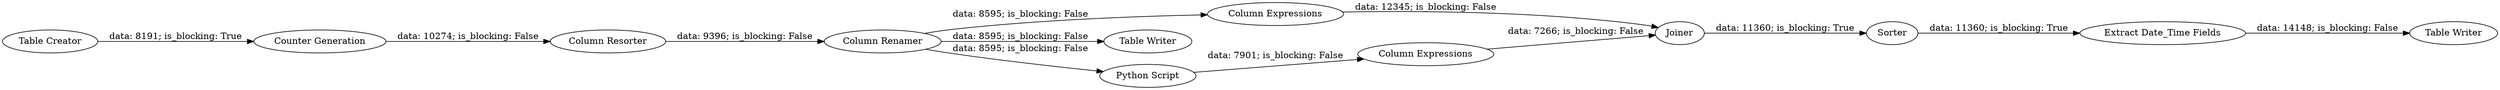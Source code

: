 digraph {
	"-494202766752466563_378" [label="Column Expressions"]
	"-494202766752466563_376" [label=Sorter]
	"-494202766752466563_383" [label="Table Writer"]
	"-494202766752466563_382" [label="Table Writer"]
	"-494202766752466563_381" [label="Extract Date_Time Fields"]
	"-494202766752466563_380" [label="Column Expressions"]
	"-494202766752466563_372" [label="Counter Generation"]
	"-494202766752466563_373" [label="Column Renamer"]
	"-494202766752466563_371" [label="Table Creator"]
	"-494202766752466563_375" [label=Joiner]
	"-494202766752466563_377" [label="Column Resorter"]
	"-494202766752466563_374" [label="Python Script"]
	"-494202766752466563_377" -> "-494202766752466563_373" [label="data: 9396; is_blocking: False"]
	"-494202766752466563_372" -> "-494202766752466563_377" [label="data: 10274; is_blocking: False"]
	"-494202766752466563_374" -> "-494202766752466563_380" [label="data: 7901; is_blocking: False"]
	"-494202766752466563_380" -> "-494202766752466563_375" [label="data: 7266; is_blocking: False"]
	"-494202766752466563_376" -> "-494202766752466563_381" [label="data: 11360; is_blocking: True"]
	"-494202766752466563_378" -> "-494202766752466563_375" [label="data: 12345; is_blocking: False"]
	"-494202766752466563_375" -> "-494202766752466563_376" [label="data: 11360; is_blocking: True"]
	"-494202766752466563_371" -> "-494202766752466563_372" [label="data: 8191; is_blocking: True"]
	"-494202766752466563_373" -> "-494202766752466563_374" [label="data: 8595; is_blocking: False"]
	"-494202766752466563_373" -> "-494202766752466563_378" [label="data: 8595; is_blocking: False"]
	"-494202766752466563_373" -> "-494202766752466563_383" [label="data: 8595; is_blocking: False"]
	"-494202766752466563_381" -> "-494202766752466563_382" [label="data: 14148; is_blocking: False"]
	rankdir=LR
}
